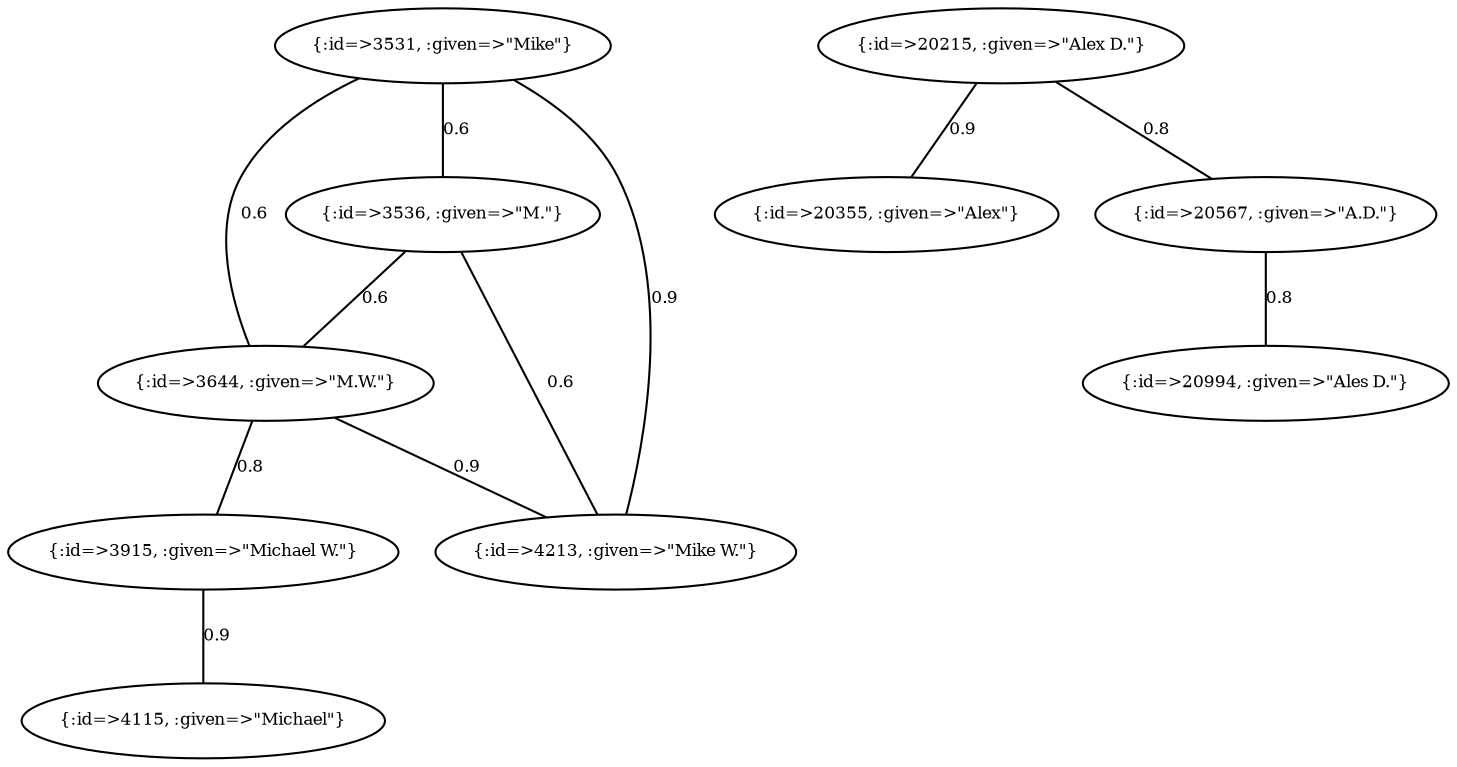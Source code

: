 graph Collector__WeightedGraph {
    "{:id=>3531, :given=>\"Mike\"}" [
        fontsize = 8,
        label = "{:id=>3531, :given=>\"Mike\"}"
    ]

    "{:id=>3536, :given=>\"M.\"}" [
        fontsize = 8,
        label = "{:id=>3536, :given=>\"M.\"}"
    ]

    "{:id=>3644, :given=>\"M.W.\"}" [
        fontsize = 8,
        label = "{:id=>3644, :given=>\"M.W.\"}"
    ]

    "{:id=>3915, :given=>\"Michael W.\"}" [
        fontsize = 8,
        label = "{:id=>3915, :given=>\"Michael W.\"}"
    ]

    "{:id=>4115, :given=>\"Michael\"}" [
        fontsize = 8,
        label = "{:id=>4115, :given=>\"Michael\"}"
    ]

    "{:id=>4213, :given=>\"Mike W.\"}" [
        fontsize = 8,
        label = "{:id=>4213, :given=>\"Mike W.\"}"
    ]

    "{:id=>20215, :given=>\"Alex D.\"}" [
        fontsize = 8,
        label = "{:id=>20215, :given=>\"Alex D.\"}"
    ]

    "{:id=>20355, :given=>\"Alex\"}" [
        fontsize = 8,
        label = "{:id=>20355, :given=>\"Alex\"}"
    ]

    "{:id=>20567, :given=>\"A.D.\"}" [
        fontsize = 8,
        label = "{:id=>20567, :given=>\"A.D.\"}"
    ]

    "{:id=>20994, :given=>\"Ales D.\"}" [
        fontsize = 8,
        label = "{:id=>20994, :given=>\"Ales D.\"}"
    ]

    "{:id=>3531, :given=>\"Mike\"}" -- "{:id=>3536, :given=>\"M.\"}" [
        fontsize = 8,
        label = 0.6
    ]

    "{:id=>3531, :given=>\"Mike\"}" -- "{:id=>3644, :given=>\"M.W.\"}" [
        fontsize = 8,
        label = 0.6
    ]

    "{:id=>3531, :given=>\"Mike\"}" -- "{:id=>4213, :given=>\"Mike W.\"}" [
        fontsize = 8,
        label = 0.9
    ]

    "{:id=>3536, :given=>\"M.\"}" -- "{:id=>3644, :given=>\"M.W.\"}" [
        fontsize = 8,
        label = 0.6
    ]

    "{:id=>3536, :given=>\"M.\"}" -- "{:id=>4213, :given=>\"Mike W.\"}" [
        fontsize = 8,
        label = 0.6
    ]

    "{:id=>3644, :given=>\"M.W.\"}" -- "{:id=>3915, :given=>\"Michael W.\"}" [
        fontsize = 8,
        label = 0.8
    ]

    "{:id=>3644, :given=>\"M.W.\"}" -- "{:id=>4213, :given=>\"Mike W.\"}" [
        fontsize = 8,
        label = 0.9
    ]

    "{:id=>3915, :given=>\"Michael W.\"}" -- "{:id=>4115, :given=>\"Michael\"}" [
        fontsize = 8,
        label = 0.9
    ]

    "{:id=>20215, :given=>\"Alex D.\"}" -- "{:id=>20355, :given=>\"Alex\"}" [
        fontsize = 8,
        label = 0.9
    ]

    "{:id=>20215, :given=>\"Alex D.\"}" -- "{:id=>20567, :given=>\"A.D.\"}" [
        fontsize = 8,
        label = 0.8
    ]

    "{:id=>20567, :given=>\"A.D.\"}" -- "{:id=>20994, :given=>\"Ales D.\"}" [
        fontsize = 8,
        label = 0.8
    ]
}
